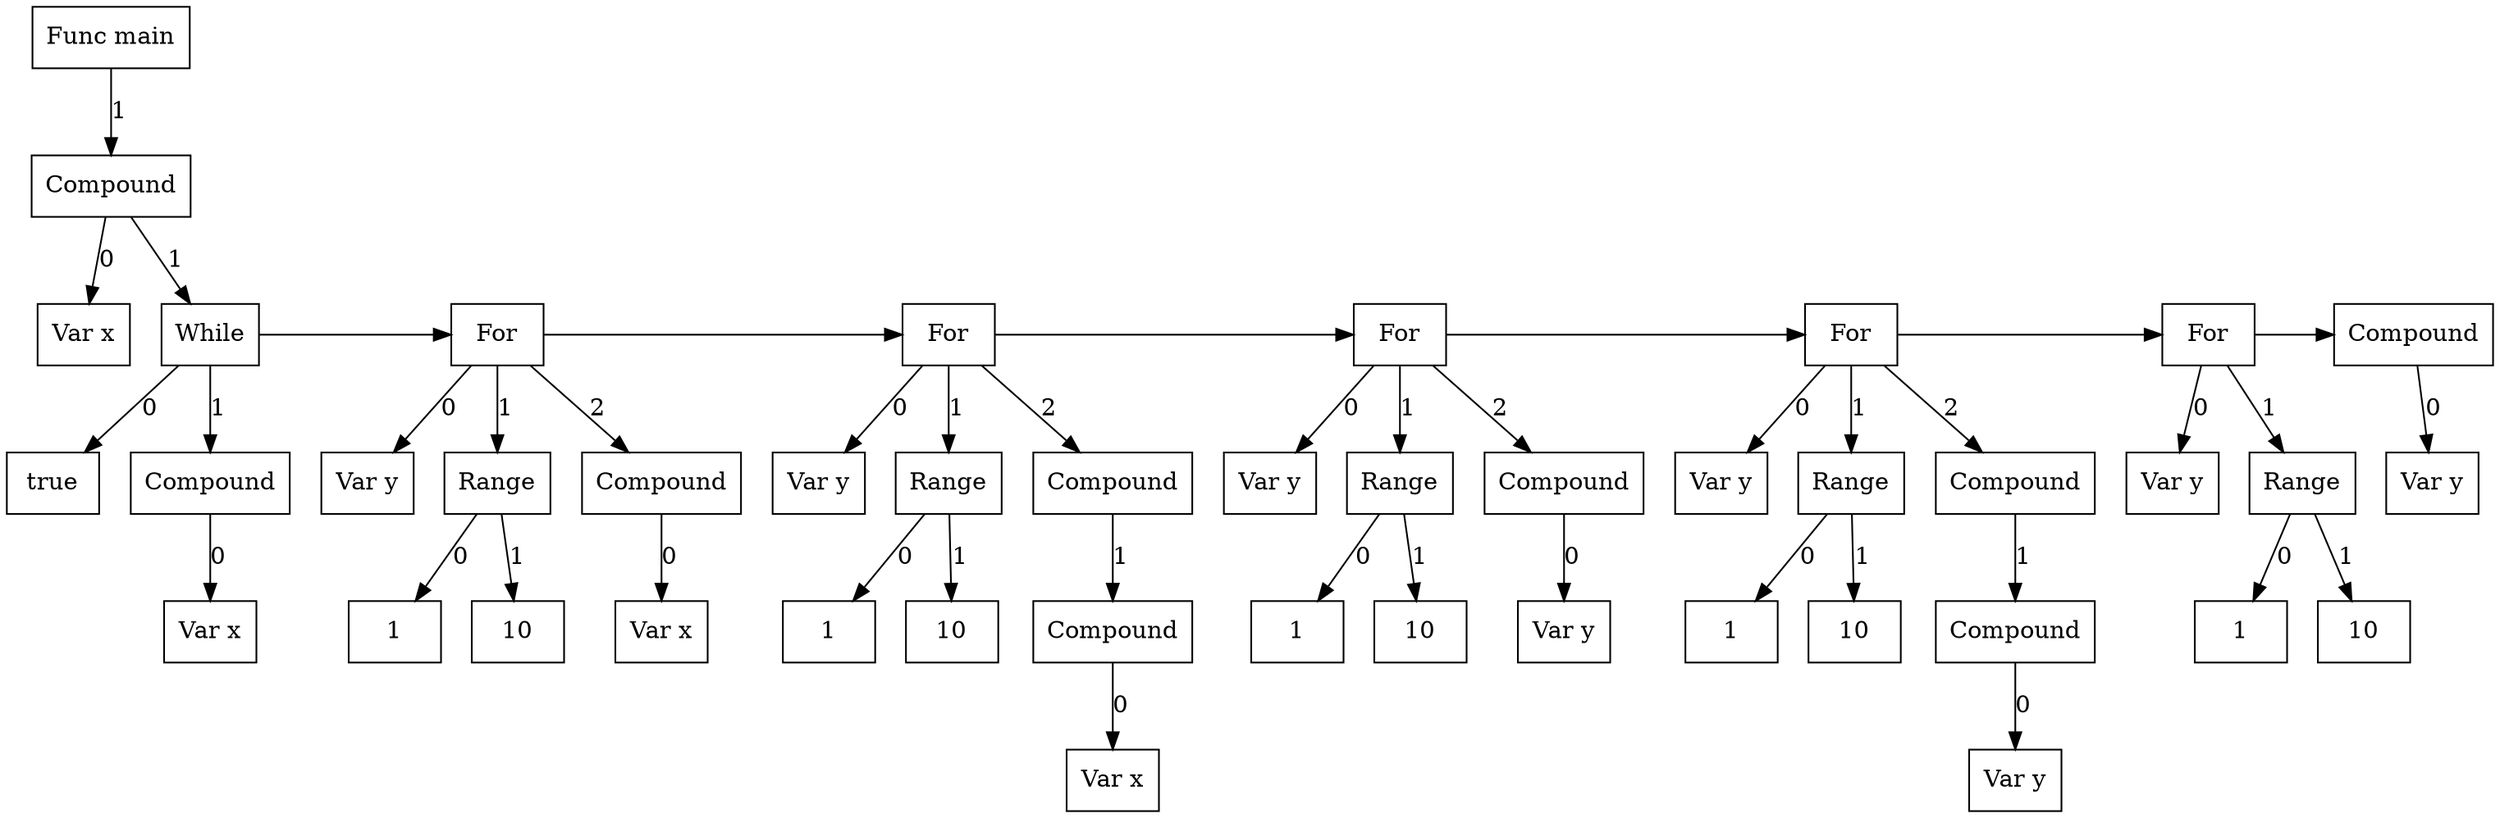 digraph G {
node43 [label="Func main"; shape=box];
subgraph childNames_43 {
rankdir="LR"; rank="same"; ordering=out
node42 [label="Compound"; shape=box];
}

subgraph childPtrs_43 {
rankdir="TB";
node43 -> node42 [label="1"];
}

subgraph childNames_42 {
rankdir="LR"; rank="same"; ordering=out
node0 [label="Var x"; shape=box];
node4 [label="While"; shape=box];
}

subgraph childPtrs_42 {
rankdir="TB";
node42 -> node0 [label="0"];
node42 -> node4 [label="1"];
}

subgraph childNames_4 {
rankdir="LR"; rank="same"; ordering=out
node1 [label="true"; shape=box];
node3 [label="Compound"; shape=box];
}

subgraph childPtrs_4 {
rankdir="TB";
node4 -> node1 [label="0"];
node4 -> node3 [label="1"];
}

subgraph childNames_3 {
rankdir="LR"; rank="same"; ordering=out
node2 [label="Var x"; shape=box];
}

subgraph childPtrs_3 {
rankdir="TB";
node3 -> node2 [label="0"];
}

subgraph SibNames_4 {
rankdir="LR"; rank="same";
node4 [label="While"; shape=box];
node10 [label="For"; shape=box];
node18 [label="For"; shape=box];
node25 [label="For"; shape=box];
node33 [label="For"; shape=box];
node38 [label="For"; shape=box];
node41 [label="Compound"; shape=box];
}

subgraph SibPtrs_4 {
rankdir="LR";
node4 -> node10;
node10 -> node18;
node18 -> node25;
node25 -> node33;
node33 -> node38;
node38 -> node41;
}

subgraph childNames_10 {
rankdir="LR"; rank="same"; ordering=out
node11 [label="Var y"; shape=box];
node7 [label="Range"; shape=box];
node9 [label="Compound"; shape=box];
}

subgraph childPtrs_10 {
rankdir="TB";
node10 -> node11 [label="0"];
node10 -> node7 [label="1"];
node10 -> node9 [label="2"];
}

subgraph childNames_7 {
rankdir="LR"; rank="same"; ordering=out
node5 [label="1"; shape=box];
node6 [label="10"; shape=box];
}

subgraph childPtrs_7 {
rankdir="TB";
node7 -> node5 [label="0"];
node7 -> node6 [label="1"];
}

subgraph childNames_9 {
rankdir="LR"; rank="same"; ordering=out
node8 [label="Var x"; shape=box];
}

subgraph childPtrs_9 {
rankdir="TB";
node9 -> node8 [label="0"];
}

subgraph childNames_18 {
rankdir="LR"; rank="same"; ordering=out
node19 [label="Var y"; shape=box];
node14 [label="Range"; shape=box];
node17 [label="Compound"; shape=box];
}

subgraph childPtrs_18 {
rankdir="TB";
node18 -> node19 [label="0"];
node18 -> node14 [label="1"];
node18 -> node17 [label="2"];
}

subgraph childNames_14 {
rankdir="LR"; rank="same"; ordering=out
node12 [label="1"; shape=box];
node13 [label="10"; shape=box];
}

subgraph childPtrs_14 {
rankdir="TB";
node14 -> node12 [label="0"];
node14 -> node13 [label="1"];
}

subgraph childNames_17 {
rankdir="LR"; rank="same"; ordering=out
node16 [label="Compound"; shape=box];
}

subgraph childPtrs_17 {
rankdir="TB";
node17 -> node16 [label="1"];
}

subgraph childNames_16 {
rankdir="LR"; rank="same"; ordering=out
node15 [label="Var x"; shape=box];
}

subgraph childPtrs_16 {
rankdir="TB";
node16 -> node15 [label="0"];
}

subgraph childNames_25 {
rankdir="LR"; rank="same"; ordering=out
node26 [label="Var y"; shape=box];
node22 [label="Range"; shape=box];
node24 [label="Compound"; shape=box];
}

subgraph childPtrs_25 {
rankdir="TB";
node25 -> node26 [label="0"];
node25 -> node22 [label="1"];
node25 -> node24 [label="2"];
}

subgraph childNames_22 {
rankdir="LR"; rank="same"; ordering=out
node20 [label="1"; shape=box];
node21 [label="10"; shape=box];
}

subgraph childPtrs_22 {
rankdir="TB";
node22 -> node20 [label="0"];
node22 -> node21 [label="1"];
}

subgraph childNames_24 {
rankdir="LR"; rank="same"; ordering=out
node23 [label="Var y"; shape=box];
}

subgraph childPtrs_24 {
rankdir="TB";
node24 -> node23 [label="0"];
}

subgraph childNames_33 {
rankdir="LR"; rank="same"; ordering=out
node34 [label="Var y"; shape=box];
node29 [label="Range"; shape=box];
node32 [label="Compound"; shape=box];
}

subgraph childPtrs_33 {
rankdir="TB";
node33 -> node34 [label="0"];
node33 -> node29 [label="1"];
node33 -> node32 [label="2"];
}

subgraph childNames_29 {
rankdir="LR"; rank="same"; ordering=out
node27 [label="1"; shape=box];
node28 [label="10"; shape=box];
}

subgraph childPtrs_29 {
rankdir="TB";
node29 -> node27 [label="0"];
node29 -> node28 [label="1"];
}

subgraph childNames_32 {
rankdir="LR"; rank="same"; ordering=out
node31 [label="Compound"; shape=box];
}

subgraph childPtrs_32 {
rankdir="TB";
node32 -> node31 [label="1"];
}

subgraph childNames_31 {
rankdir="LR"; rank="same"; ordering=out
node30 [label="Var y"; shape=box];
}

subgraph childPtrs_31 {
rankdir="TB";
node31 -> node30 [label="0"];
}

subgraph childNames_38 {
rankdir="LR"; rank="same"; ordering=out
node39 [label="Var y"; shape=box];
node37 [label="Range"; shape=box];
}

subgraph childPtrs_38 {
rankdir="TB";
node38 -> node39 [label="0"];
node38 -> node37 [label="1"];
}

subgraph childNames_37 {
rankdir="LR"; rank="same"; ordering=out
node35 [label="1"; shape=box];
node36 [label="10"; shape=box];
}

subgraph childPtrs_37 {
rankdir="TB";
node37 -> node35 [label="0"];
node37 -> node36 [label="1"];
}

subgraph childNames_41 {
rankdir="LR"; rank="same"; ordering=out
node40 [label="Var y"; shape=box];
}

subgraph childPtrs_41 {
rankdir="TB";
node41 -> node40 [label="0"];
}

}
